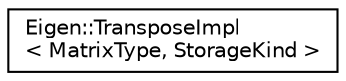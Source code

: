 digraph "Graphical Class Hierarchy"
{
  edge [fontname="Helvetica",fontsize="10",labelfontname="Helvetica",labelfontsize="10"];
  node [fontname="Helvetica",fontsize="10",shape=record];
  rankdir="LR";
  Node1 [label="Eigen::TransposeImpl\l\< MatrixType, StorageKind \>",height=0.2,width=0.4,color="black", fillcolor="white", style="filled",URL="$class_eigen_1_1_transpose_impl.html"];
}
